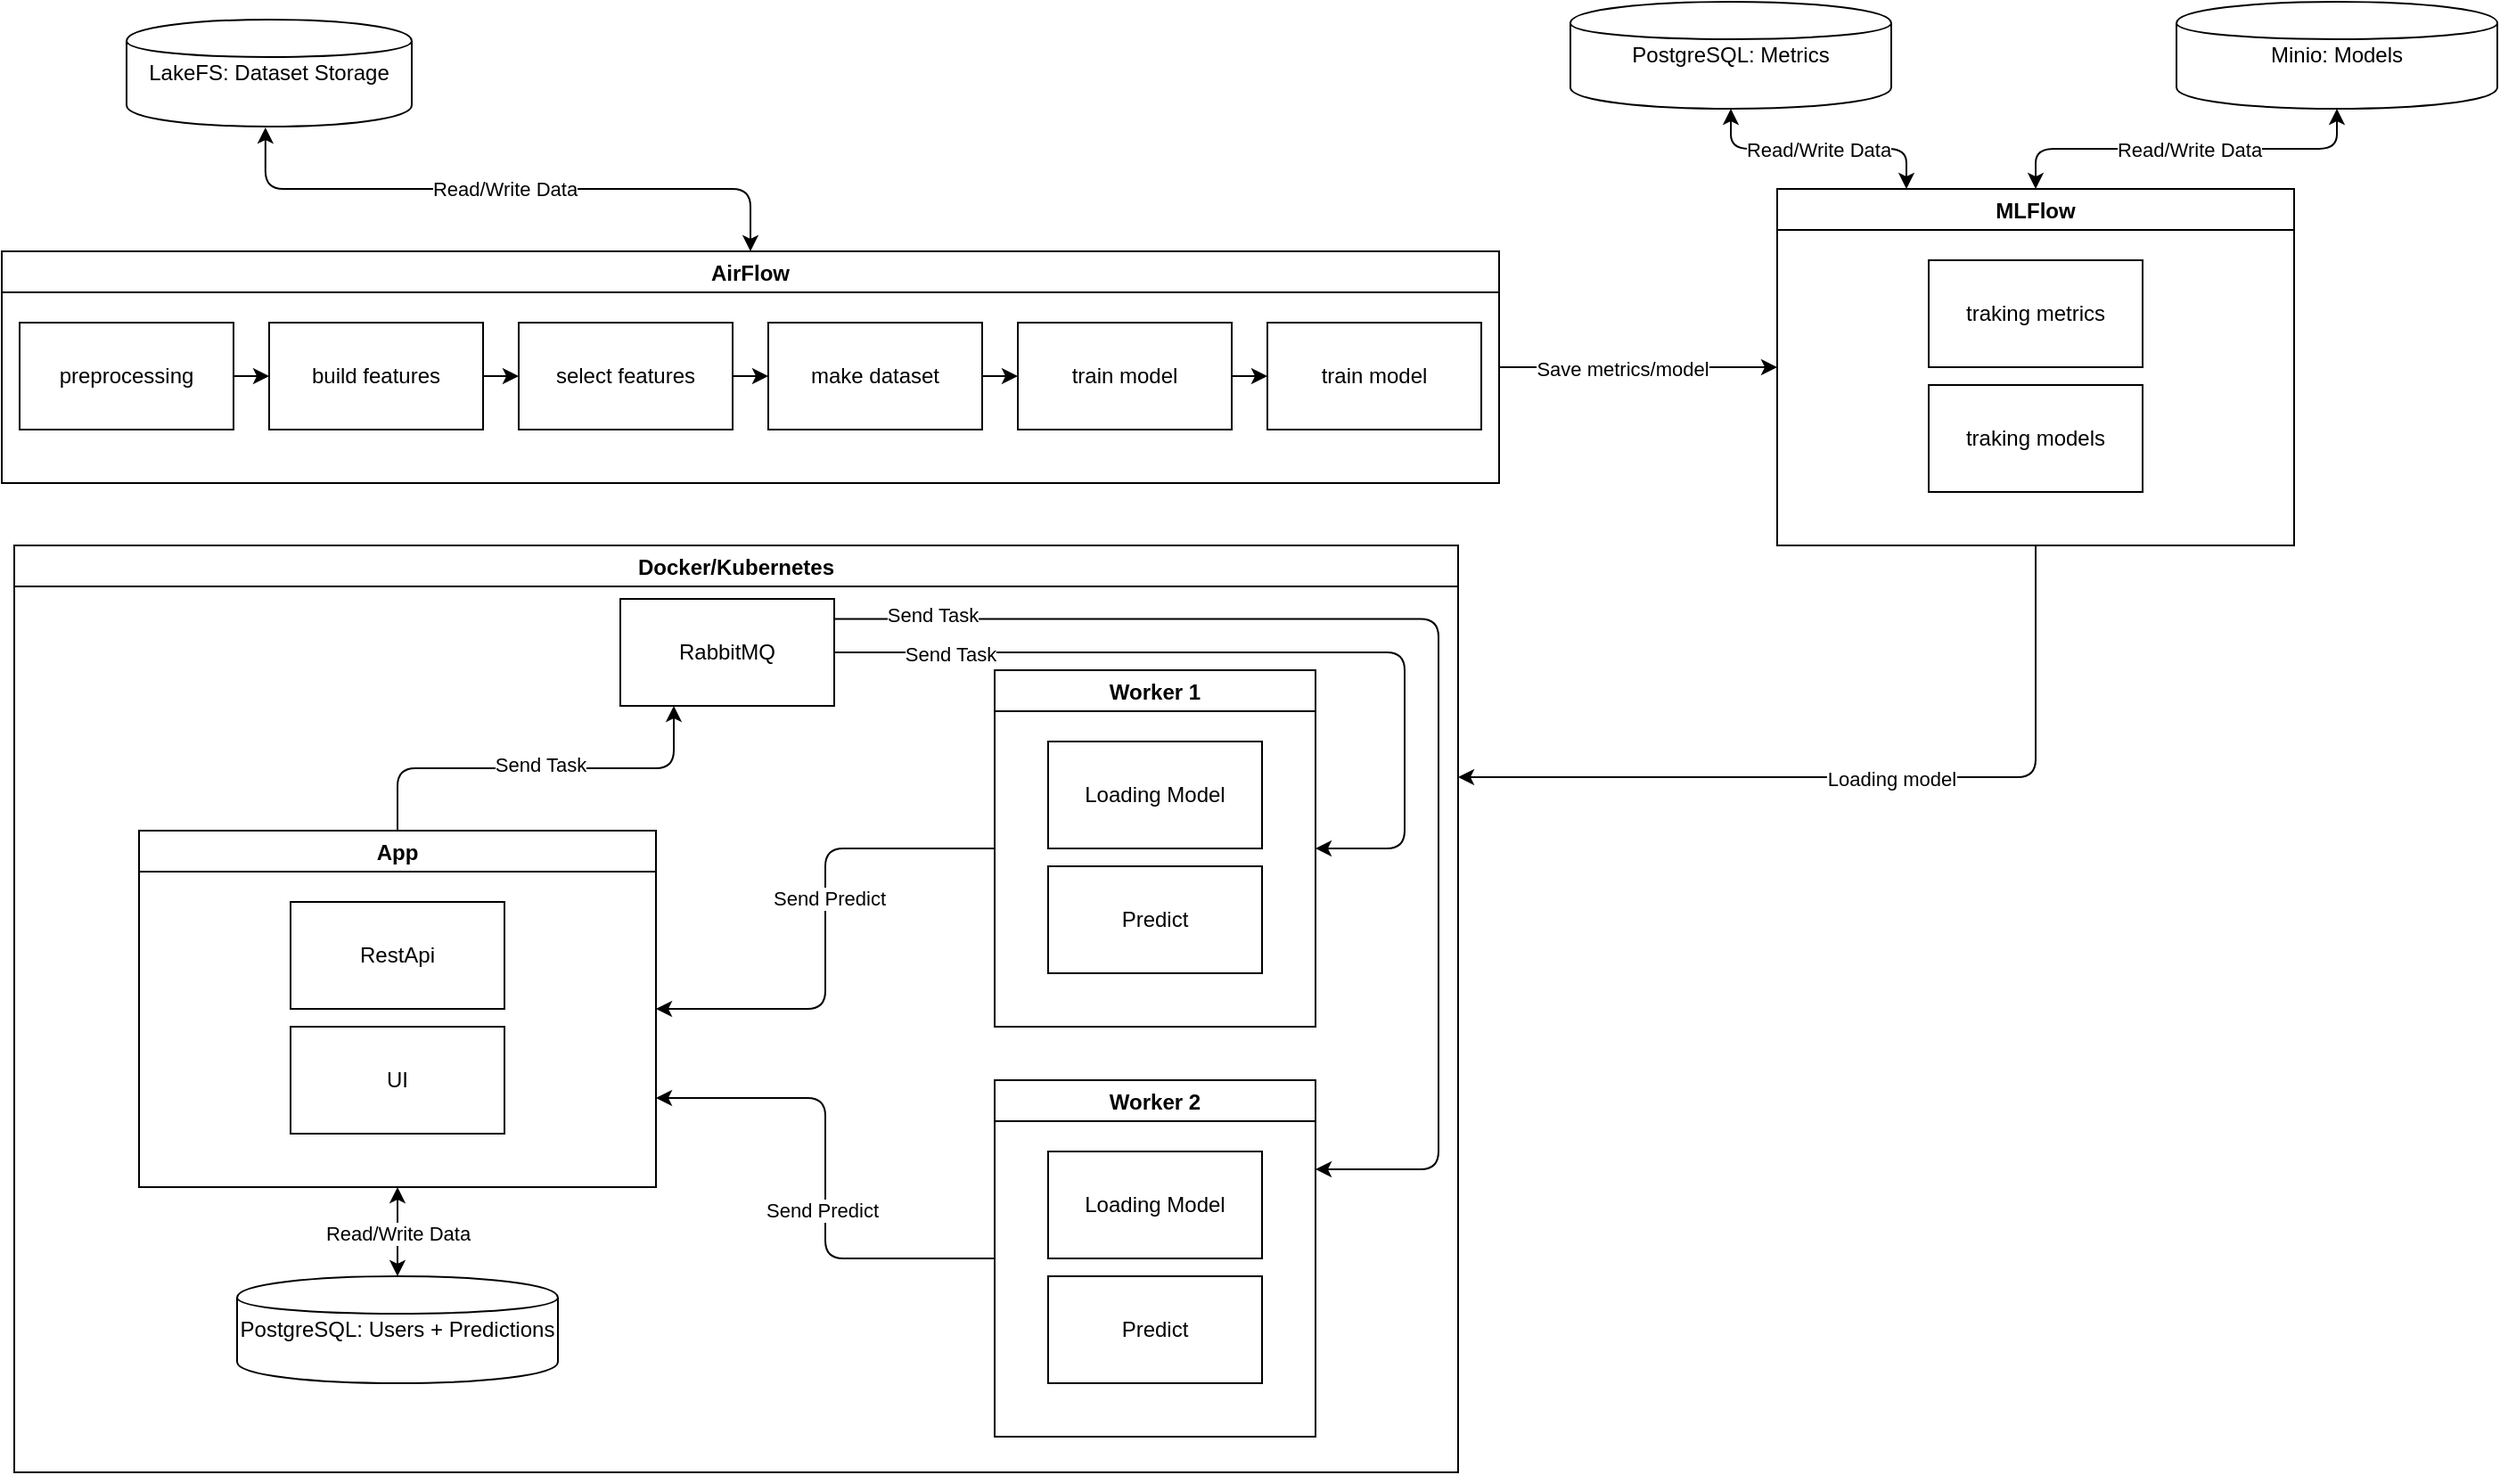<mxfile>
    <diagram name="ML Service Architecture" id="0VYd3ZhjOqzvBuPvEnK3">
        <mxGraphModel dx="1438" dy="637" grid="1" gridSize="10" guides="1" tooltips="1" connect="1" arrows="1" fold="1" page="1" pageScale="1" pageWidth="827" pageHeight="1169" background="#ffffff" math="0" shadow="0">
            <root>
                <mxCell id="0"/>
                <mxCell id="1" parent="0"/>
                <mxCell id="lakefs" value="LakeFS: Dataset Storage" style="shape=cylinder;whiteSpace=wrap;html=1;" parent="1" vertex="1">
                    <mxGeometry x="80" y="20" width="160" height="60" as="geometry"/>
                </mxCell>
                <mxCell id="53" style="edgeStyle=none;html=1;entryX=0;entryY=0.5;entryDx=0;entryDy=0;" edge="1" parent="1" source="2" target="12">
                    <mxGeometry relative="1" as="geometry"/>
                </mxCell>
                <mxCell id="71" value="Save metrics/model" style="edgeLabel;html=1;align=center;verticalAlign=middle;resizable=0;points=[];" vertex="1" connectable="0" parent="53">
                    <mxGeometry x="-0.113" y="-1" relative="1" as="geometry">
                        <mxPoint as="offset"/>
                    </mxGeometry>
                </mxCell>
                <mxCell id="2" value="AirFlow" style="swimlane;startSize=23;" vertex="1" parent="1">
                    <mxGeometry x="10" y="150" width="840" height="130" as="geometry"/>
                </mxCell>
                <mxCell id="45" value="" style="edgeStyle=none;html=1;" edge="1" parent="2" source="3" target="4">
                    <mxGeometry relative="1" as="geometry"/>
                </mxCell>
                <mxCell id="3" value="preprocessing" style="rounded=0;whiteSpace=wrap;html=1;" vertex="1" parent="2">
                    <mxGeometry x="10" y="40" width="120" height="60" as="geometry"/>
                </mxCell>
                <mxCell id="46" value="" style="edgeStyle=none;html=1;" edge="1" parent="2" source="4" target="5">
                    <mxGeometry relative="1" as="geometry"/>
                </mxCell>
                <mxCell id="4" value="build features" style="rounded=0;whiteSpace=wrap;html=1;" vertex="1" parent="2">
                    <mxGeometry x="150" y="40" width="120" height="60" as="geometry"/>
                </mxCell>
                <mxCell id="44" value="" style="edgeStyle=none;html=1;" edge="1" parent="2" source="5" target="6">
                    <mxGeometry relative="1" as="geometry"/>
                </mxCell>
                <mxCell id="5" value="select features" style="rounded=0;whiteSpace=wrap;html=1;" vertex="1" parent="2">
                    <mxGeometry x="290" y="40" width="120" height="60" as="geometry"/>
                </mxCell>
                <mxCell id="47" value="" style="edgeStyle=none;html=1;" edge="1" parent="2" source="6" target="7">
                    <mxGeometry relative="1" as="geometry"/>
                </mxCell>
                <mxCell id="6" value="make dataset" style="rounded=0;whiteSpace=wrap;html=1;" vertex="1" parent="2">
                    <mxGeometry x="430" y="40" width="120" height="60" as="geometry"/>
                </mxCell>
                <mxCell id="49" value="" style="edgeStyle=none;html=1;" edge="1" parent="2" source="7" target="48">
                    <mxGeometry relative="1" as="geometry"/>
                </mxCell>
                <mxCell id="7" value="train model" style="rounded=0;whiteSpace=wrap;html=1;" vertex="1" parent="2">
                    <mxGeometry x="570" y="40" width="120" height="60" as="geometry"/>
                </mxCell>
                <mxCell id="48" value="train model" style="rounded=0;whiteSpace=wrap;html=1;" vertex="1" parent="2">
                    <mxGeometry x="710" y="40" width="120" height="60" as="geometry"/>
                </mxCell>
                <mxCell id="12" value="MLFlow" style="swimlane;startSize=23;" vertex="1" parent="1">
                    <mxGeometry x="1006" y="115" width="290" height="200" as="geometry"/>
                </mxCell>
                <mxCell id="22" value="traking metrics" style="rounded=0;whiteSpace=wrap;html=1;" vertex="1" parent="12">
                    <mxGeometry x="85" y="40" width="120" height="60" as="geometry"/>
                </mxCell>
                <mxCell id="23" value="traking models" style="rounded=0;whiteSpace=wrap;html=1;" vertex="1" parent="12">
                    <mxGeometry x="85" y="110" width="120" height="60" as="geometry"/>
                </mxCell>
                <mxCell id="24" value="PostgreSQL: Metrics" style="shape=cylinder;whiteSpace=wrap;html=1;" vertex="1" parent="1">
                    <mxGeometry x="890" y="10" width="180" height="60" as="geometry"/>
                </mxCell>
                <mxCell id="25" value="Minio: Models" style="shape=cylinder;whiteSpace=wrap;html=1;" vertex="1" parent="1">
                    <mxGeometry x="1230" y="10" width="180" height="60" as="geometry"/>
                </mxCell>
                <mxCell id="28" value="Docker/Kubernetes" style="swimlane;startSize=23;" vertex="1" parent="1">
                    <mxGeometry x="17" y="315" width="810" height="520" as="geometry"/>
                </mxCell>
                <mxCell id="31" value="App" style="swimlane;startSize=23;" vertex="1" parent="28">
                    <mxGeometry x="70" y="160" width="290" height="200" as="geometry"/>
                </mxCell>
                <mxCell id="32" value="RestApi" style="rounded=0;whiteSpace=wrap;html=1;" vertex="1" parent="31">
                    <mxGeometry x="85" y="40" width="120" height="60" as="geometry"/>
                </mxCell>
                <mxCell id="33" value="UI" style="rounded=0;whiteSpace=wrap;html=1;" vertex="1" parent="31">
                    <mxGeometry x="85" y="110" width="120" height="60" as="geometry"/>
                </mxCell>
                <mxCell id="82" style="edgeStyle=elbowEdgeStyle;html=1;entryX=1;entryY=0.5;entryDx=0;entryDy=0;exitX=1;exitY=0.5;exitDx=0;exitDy=0;" edge="1" parent="28" source="34" target="35">
                    <mxGeometry relative="1" as="geometry">
                        <mxPoint x="460" y="50" as="sourcePoint"/>
                        <Array as="points">
                            <mxPoint x="780" y="100"/>
                        </Array>
                    </mxGeometry>
                </mxCell>
                <mxCell id="85" value="Send Task" style="edgeLabel;html=1;align=center;verticalAlign=middle;resizable=0;points=[];" vertex="1" connectable="0" parent="82">
                    <mxGeometry x="-0.729" y="-1" relative="1" as="geometry">
                        <mxPoint as="offset"/>
                    </mxGeometry>
                </mxCell>
                <mxCell id="34" value="RabbitMQ" style="rounded=0;whiteSpace=wrap;html=1;" vertex="1" parent="28">
                    <mxGeometry x="340" y="30" width="120" height="60" as="geometry"/>
                </mxCell>
                <mxCell id="59" style="edgeStyle=orthogonalEdgeStyle;html=1;entryX=1;entryY=0.5;entryDx=0;entryDy=0;" edge="1" parent="28" source="35" target="31">
                    <mxGeometry relative="1" as="geometry"/>
                </mxCell>
                <mxCell id="79" value="Send Predict" style="edgeLabel;html=1;align=center;verticalAlign=middle;resizable=0;points=[];" vertex="1" connectable="0" parent="59">
                    <mxGeometry x="-0.125" y="2" relative="1" as="geometry">
                        <mxPoint as="offset"/>
                    </mxGeometry>
                </mxCell>
                <mxCell id="35" value="Worker 1" style="swimlane;startSize=23;" vertex="1" parent="28">
                    <mxGeometry x="550" y="70" width="180" height="200" as="geometry"/>
                </mxCell>
                <mxCell id="36" value="Loading Model" style="rounded=0;whiteSpace=wrap;html=1;" vertex="1" parent="35">
                    <mxGeometry x="30" y="40" width="120" height="60" as="geometry"/>
                </mxCell>
                <mxCell id="37" value="Predict" style="rounded=0;whiteSpace=wrap;html=1;" vertex="1" parent="35">
                    <mxGeometry x="30" y="110" width="120" height="60" as="geometry"/>
                </mxCell>
                <mxCell id="postgres" value="PostgreSQL: Users + Predictions" style="shape=cylinder;whiteSpace=wrap;html=1;" parent="28" vertex="1">
                    <mxGeometry x="125" y="410" width="180" height="60" as="geometry"/>
                </mxCell>
                <mxCell id="57" style="edgeStyle=orthogonalEdgeStyle;html=1;entryX=0.25;entryY=1;entryDx=0;entryDy=0;" edge="1" parent="28" source="31" target="34">
                    <mxGeometry relative="1" as="geometry"/>
                </mxCell>
                <mxCell id="74" value="Send Task" style="edgeLabel;html=1;align=center;verticalAlign=middle;resizable=0;points=[];" vertex="1" connectable="0" parent="57">
                    <mxGeometry x="0.024" y="2" relative="1" as="geometry">
                        <mxPoint as="offset"/>
                    </mxGeometry>
                </mxCell>
                <mxCell id="76" value="Worker 2" style="swimlane;startSize=23;" vertex="1" parent="28">
                    <mxGeometry x="550" y="300" width="180" height="200" as="geometry"/>
                </mxCell>
                <mxCell id="77" value="Loading Model" style="rounded=0;whiteSpace=wrap;html=1;" vertex="1" parent="76">
                    <mxGeometry x="30" y="40" width="120" height="60" as="geometry"/>
                </mxCell>
                <mxCell id="78" value="Predict" style="rounded=0;whiteSpace=wrap;html=1;" vertex="1" parent="76">
                    <mxGeometry x="30" y="110" width="120" height="60" as="geometry"/>
                </mxCell>
                <mxCell id="80" style="edgeStyle=orthogonalEdgeStyle;html=1;exitX=0;exitY=0.5;exitDx=0;exitDy=0;entryX=1;entryY=0.75;entryDx=0;entryDy=0;" edge="1" parent="28" source="76" target="31">
                    <mxGeometry relative="1" as="geometry">
                        <mxPoint x="590" y="430" as="sourcePoint"/>
                        <mxPoint x="400" y="290" as="targetPoint"/>
                    </mxGeometry>
                </mxCell>
                <mxCell id="81" value="Send Predict" style="edgeLabel;html=1;align=center;verticalAlign=middle;resizable=0;points=[];" vertex="1" connectable="0" parent="80">
                    <mxGeometry x="-0.125" y="2" relative="1" as="geometry">
                        <mxPoint as="offset"/>
                    </mxGeometry>
                </mxCell>
                <mxCell id="84" style="edgeStyle=elbowEdgeStyle;html=1;entryX=1;entryY=0.25;entryDx=0;entryDy=0;exitX=1.001;exitY=0.187;exitDx=0;exitDy=0;exitPerimeter=0;" edge="1" parent="28" source="34" target="76">
                    <mxGeometry relative="1" as="geometry">
                        <mxPoint x="490" y="50" as="sourcePoint"/>
                        <mxPoint x="749" y="160" as="targetPoint"/>
                        <Array as="points">
                            <mxPoint x="799" y="90"/>
                        </Array>
                    </mxGeometry>
                </mxCell>
                <mxCell id="86" value="Send Tas&lt;span style=&quot;background-color: light-dark(#ffffff, var(--ge-dark-color, #121212));&quot;&gt;k&lt;/span&gt;" style="edgeLabel;html=1;align=center;verticalAlign=middle;resizable=0;points=[];" vertex="1" connectable="0" parent="84">
                    <mxGeometry x="-0.848" y="2" relative="1" as="geometry">
                        <mxPoint as="offset"/>
                    </mxGeometry>
                </mxCell>
                <mxCell id="87" value="" style="endArrow=classic;startArrow=classic;html=1;entryX=0.5;entryY=1;entryDx=0;entryDy=0;exitX=0.5;exitY=0;exitDx=0;exitDy=0;" edge="1" parent="28" source="postgres" target="31">
                    <mxGeometry width="50" height="50" relative="1" as="geometry">
                        <mxPoint x="383" y="385" as="sourcePoint"/>
                        <mxPoint x="433" y="335" as="targetPoint"/>
                    </mxGeometry>
                </mxCell>
                <mxCell id="88" value="Read/Write Data" style="edgeLabel;html=1;align=center;verticalAlign=middle;resizable=0;points=[];" vertex="1" connectable="0" parent="87">
                    <mxGeometry x="-0.046" relative="1" as="geometry">
                        <mxPoint as="offset"/>
                    </mxGeometry>
                </mxCell>
                <mxCell id="65" value="" style="endArrow=classic;startArrow=classic;html=1;exitX=0.487;exitY=1.009;exitDx=0;exitDy=0;exitPerimeter=0;entryX=0.5;entryY=0;entryDx=0;entryDy=0;edgeStyle=orthogonalEdgeStyle;" edge="1" parent="1" source="lakefs" target="2">
                    <mxGeometry width="50" height="50" relative="1" as="geometry">
                        <mxPoint x="290" y="100" as="sourcePoint"/>
                        <mxPoint x="340" y="50" as="targetPoint"/>
                    </mxGeometry>
                </mxCell>
                <mxCell id="66" value="Read/Write Data" style="edgeLabel;html=1;align=center;verticalAlign=middle;resizable=0;points=[];" vertex="1" connectable="0" parent="65">
                    <mxGeometry x="-0.012" relative="1" as="geometry">
                        <mxPoint as="offset"/>
                    </mxGeometry>
                </mxCell>
                <mxCell id="67" value="" style="endArrow=classic;startArrow=classic;html=1;exitX=0.5;exitY=1;exitDx=0;exitDy=0;entryX=0.25;entryY=0;entryDx=0;entryDy=0;edgeStyle=orthogonalEdgeStyle;" edge="1" parent="1" source="24" target="12">
                    <mxGeometry width="50" height="50" relative="1" as="geometry">
                        <mxPoint x="830" y="95" as="sourcePoint"/>
                        <mxPoint x="1365" y="150" as="targetPoint"/>
                    </mxGeometry>
                </mxCell>
                <mxCell id="68" value="Read/Write Data" style="edgeLabel;html=1;align=center;verticalAlign=middle;resizable=0;points=[];" vertex="1" connectable="0" parent="67">
                    <mxGeometry x="-0.012" relative="1" as="geometry">
                        <mxPoint as="offset"/>
                    </mxGeometry>
                </mxCell>
                <mxCell id="69" value="" style="endArrow=classic;startArrow=classic;html=1;exitX=0.5;exitY=1;exitDx=0;exitDy=0;entryX=0.5;entryY=0;entryDx=0;entryDy=0;edgeStyle=orthogonalEdgeStyle;" edge="1" parent="1" source="25" target="12">
                    <mxGeometry width="50" height="50" relative="1" as="geometry">
                        <mxPoint x="890" y="70" as="sourcePoint"/>
                        <mxPoint x="1137.5" y="115" as="targetPoint"/>
                    </mxGeometry>
                </mxCell>
                <mxCell id="70" value="Read/Write Data" style="edgeLabel;html=1;align=center;verticalAlign=middle;resizable=0;points=[];" vertex="1" connectable="0" parent="69">
                    <mxGeometry x="-0.012" relative="1" as="geometry">
                        <mxPoint as="offset"/>
                    </mxGeometry>
                </mxCell>
                <mxCell id="72" value="" style="endArrow=classic;html=1;exitX=0.5;exitY=1;exitDx=0;exitDy=0;entryX=1;entryY=0.25;entryDx=0;entryDy=0;edgeStyle=orthogonalEdgeStyle;" edge="1" parent="1" source="12" target="28">
                    <mxGeometry width="50" height="50" relative="1" as="geometry">
                        <mxPoint x="1050" y="400" as="sourcePoint"/>
                        <mxPoint x="950" y="440" as="targetPoint"/>
                    </mxGeometry>
                </mxCell>
                <mxCell id="73" value="Loading model" style="edgeLabel;html=1;align=center;verticalAlign=middle;resizable=0;points=[];" vertex="1" connectable="0" parent="72">
                    <mxGeometry x="-0.068" y="1" relative="1" as="geometry">
                        <mxPoint as="offset"/>
                    </mxGeometry>
                </mxCell>
            </root>
        </mxGraphModel>
    </diagram>
</mxfile>